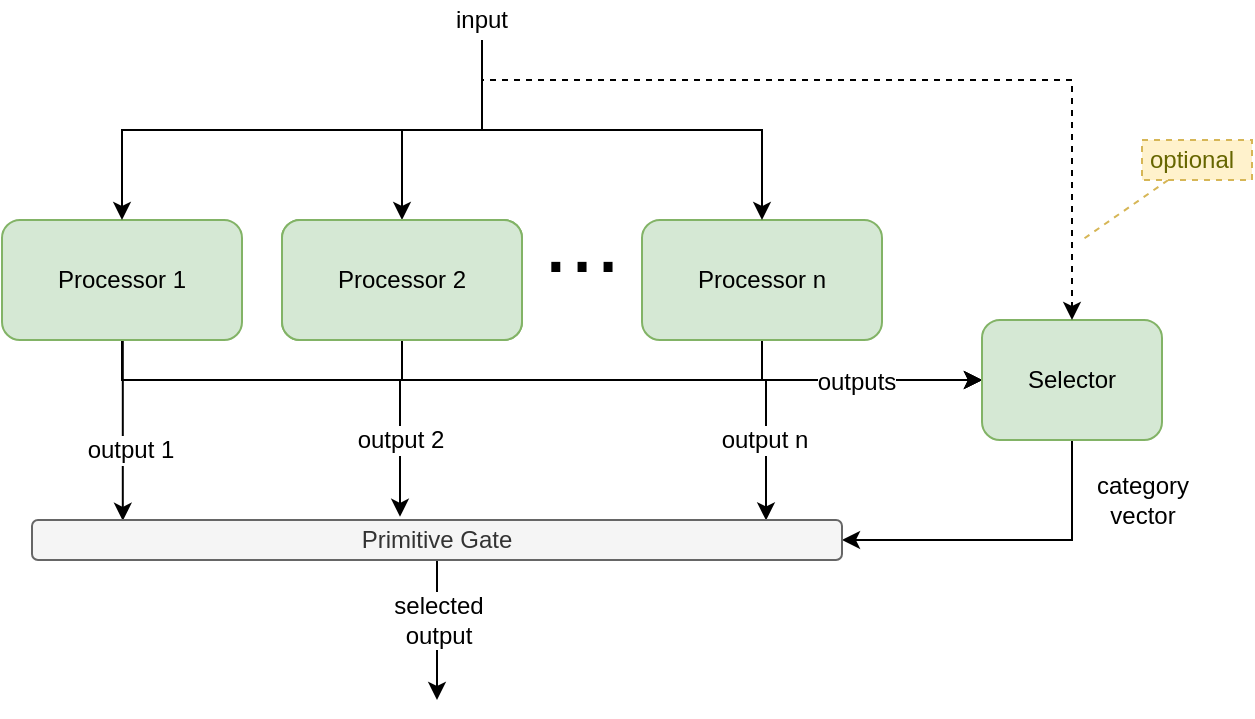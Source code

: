 <mxfile version="14.5.1" type="device" pages="3"><diagram id="tY6kCdGrEaHKhVbFRpGe" name="gated-output-selection"><mxGraphModel dx="1086" dy="806" grid="1" gridSize="10" guides="1" tooltips="1" connect="1" arrows="1" fold="1" page="1" pageScale="1" pageWidth="827" pageHeight="1169" math="0" shadow="0"><root><mxCell id="0"/><mxCell id="1" parent="0"/><mxCell id="_IHlw9E8bnCYRLDAm3ck-10" style="edgeStyle=orthogonalEdgeStyle;rounded=0;orthogonalLoop=1;jettySize=auto;html=1;entryX=0;entryY=0.5;entryDx=0;entryDy=0;fontSize=47;exitX=0.5;exitY=1;exitDx=0;exitDy=0;" parent="1" source="_IHlw9E8bnCYRLDAm3ck-1" target="_IHlw9E8bnCYRLDAm3ck-6" edge="1"><mxGeometry relative="1" as="geometry"/></mxCell><mxCell id="_IHlw9E8bnCYRLDAm3ck-11" style="edgeStyle=orthogonalEdgeStyle;rounded=0;orthogonalLoop=1;jettySize=auto;html=1;fontSize=47;entryX=0.112;entryY=0.02;entryDx=0;entryDy=0;entryPerimeter=0;" parent="1" source="_IHlw9E8bnCYRLDAm3ck-1" target="_IHlw9E8bnCYRLDAm3ck-7" edge="1"><mxGeometry relative="1" as="geometry"><Array as="points"><mxPoint x="160" y="380"/></Array></mxGeometry></mxCell><mxCell id="_IHlw9E8bnCYRLDAm3ck-18" value="output 1" style="edgeLabel;html=1;align=center;verticalAlign=middle;resizable=0;points=[];fontSize=12;" parent="_IHlw9E8bnCYRLDAm3ck-11" vertex="1" connectable="0"><mxGeometry x="0.209" y="3" relative="1" as="geometry"><mxPoint as="offset"/></mxGeometry></mxCell><mxCell id="_IHlw9E8bnCYRLDAm3ck-1" value="Processor 1" style="rounded=1;whiteSpace=wrap;html=1;fillColor=#d5e8d4;strokeColor=#82b366;" parent="1" vertex="1"><mxGeometry x="100" y="230" width="120" height="60" as="geometry"/></mxCell><mxCell id="_IHlw9E8bnCYRLDAm3ck-9" style="edgeStyle=orthogonalEdgeStyle;rounded=0;orthogonalLoop=1;jettySize=auto;html=1;entryX=0;entryY=0.5;entryDx=0;entryDy=0;fontSize=47;exitX=0.5;exitY=1;exitDx=0;exitDy=0;" parent="1" source="_IHlw9E8bnCYRLDAm3ck-2" target="_IHlw9E8bnCYRLDAm3ck-6" edge="1"><mxGeometry relative="1" as="geometry"/></mxCell><mxCell id="_IHlw9E8bnCYRLDAm3ck-12" value="output 2" style="edgeStyle=orthogonalEdgeStyle;rounded=0;orthogonalLoop=1;jettySize=auto;html=1;entryX=0.455;entryY=-0.08;entryDx=0;entryDy=0;fontSize=12;entryPerimeter=0;" parent="1" source="_IHlw9E8bnCYRLDAm3ck-2" target="_IHlw9E8bnCYRLDAm3ck-7" edge="1"><mxGeometry x="0.137" relative="1" as="geometry"><Array as="points"><mxPoint x="300" y="310"/><mxPoint x="299" y="310"/><mxPoint x="299" y="378"/></Array><mxPoint as="offset"/></mxGeometry></mxCell><mxCell id="_IHlw9E8bnCYRLDAm3ck-2" value="Processor 2" style="rounded=1;whiteSpace=wrap;html=1;fillColor=#d5e8d4;strokeColor=#82b366;" parent="1" vertex="1"><mxGeometry x="240" y="230" width="120" height="60" as="geometry"/></mxCell><mxCell id="_IHlw9E8bnCYRLDAm3ck-8" style="edgeStyle=orthogonalEdgeStyle;rounded=0;orthogonalLoop=1;jettySize=auto;html=1;fontSize=47;exitX=0.5;exitY=1;exitDx=0;exitDy=0;" parent="1" source="_IHlw9E8bnCYRLDAm3ck-3" target="_IHlw9E8bnCYRLDAm3ck-6" edge="1"><mxGeometry relative="1" as="geometry"/></mxCell><mxCell id="_IHlw9E8bnCYRLDAm3ck-15" value="outputs" style="edgeLabel;html=1;align=center;verticalAlign=middle;resizable=0;points=[];fontSize=12;" parent="_IHlw9E8bnCYRLDAm3ck-8" vertex="1" connectable="0"><mxGeometry x="0.028" y="-1" relative="1" as="geometry"><mxPoint as="offset"/></mxGeometry></mxCell><mxCell id="_IHlw9E8bnCYRLDAm3ck-13" style="edgeStyle=orthogonalEdgeStyle;rounded=0;orthogonalLoop=1;jettySize=auto;html=1;entryX=0.905;entryY=0.008;entryDx=0;entryDy=0;fontSize=47;entryPerimeter=0;" parent="1" source="_IHlw9E8bnCYRLDAm3ck-3" target="_IHlw9E8bnCYRLDAm3ck-7" edge="1"><mxGeometry relative="1" as="geometry"><Array as="points"><mxPoint x="480" y="310"/><mxPoint x="482" y="310"/><mxPoint x="482" y="380"/></Array></mxGeometry></mxCell><mxCell id="_IHlw9E8bnCYRLDAm3ck-16" value="output n" style="edgeLabel;html=1;align=center;verticalAlign=middle;resizable=0;points=[];fontSize=12;" parent="_IHlw9E8bnCYRLDAm3ck-13" vertex="1" connectable="0"><mxGeometry x="0.824" y="-1" relative="1" as="geometry"><mxPoint y="-32.44" as="offset"/></mxGeometry></mxCell><mxCell id="_IHlw9E8bnCYRLDAm3ck-3" value="Processor n" style="rounded=1;whiteSpace=wrap;html=1;fillColor=#d5e8d4;strokeColor=#82b366;" parent="1" vertex="1"><mxGeometry x="420" y="230" width="120" height="60" as="geometry"/></mxCell><mxCell id="_IHlw9E8bnCYRLDAm3ck-4" value="..." style="text;html=1;strokeColor=none;fillColor=none;align=center;verticalAlign=bottom;whiteSpace=wrap;rounded=0;fontSize=47;" parent="1" vertex="1"><mxGeometry x="360" y="250" width="60" height="20" as="geometry"/></mxCell><mxCell id="_IHlw9E8bnCYRLDAm3ck-14" style="edgeStyle=orthogonalEdgeStyle;rounded=0;orthogonalLoop=1;jettySize=auto;html=1;entryX=1;entryY=0.5;entryDx=0;entryDy=0;fontSize=47;exitX=0.5;exitY=1;exitDx=0;exitDy=0;" parent="1" source="_IHlw9E8bnCYRLDAm3ck-6" target="_IHlw9E8bnCYRLDAm3ck-7" edge="1"><mxGeometry relative="1" as="geometry"/></mxCell><mxCell id="_IHlw9E8bnCYRLDAm3ck-17" value="category&lt;br&gt;vector" style="edgeLabel;html=1;align=center;verticalAlign=middle;resizable=0;points=[];fontSize=12;" parent="_IHlw9E8bnCYRLDAm3ck-14" vertex="1" connectable="0"><mxGeometry x="-0.128" y="1" relative="1" as="geometry"><mxPoint x="56.72" y="-21" as="offset"/></mxGeometry></mxCell><mxCell id="_IHlw9E8bnCYRLDAm3ck-6" value="Selector" style="rounded=1;whiteSpace=wrap;html=1;fillColor=#d5e8d4;strokeColor=#82b366;" parent="1" vertex="1"><mxGeometry x="590" y="280" width="90" height="60" as="geometry"/></mxCell><mxCell id="_IHlw9E8bnCYRLDAm3ck-19" style="edgeStyle=orthogonalEdgeStyle;rounded=0;orthogonalLoop=1;jettySize=auto;html=1;fontSize=12;" parent="1" source="_IHlw9E8bnCYRLDAm3ck-7" edge="1"><mxGeometry relative="1" as="geometry"><mxPoint x="317.5" y="470" as="targetPoint"/></mxGeometry></mxCell><mxCell id="_IHlw9E8bnCYRLDAm3ck-20" value="selected&lt;br&gt;output" style="edgeLabel;html=1;align=center;verticalAlign=middle;resizable=0;points=[];fontSize=12;" parent="_IHlw9E8bnCYRLDAm3ck-19" vertex="1" connectable="0"><mxGeometry x="-0.343" relative="1" as="geometry"><mxPoint y="7.14" as="offset"/></mxGeometry></mxCell><mxCell id="_IHlw9E8bnCYRLDAm3ck-7" value="Primitive Gate" style="rounded=1;whiteSpace=wrap;html=1;fillColor=#f5f5f5;strokeColor=#666666;fontColor=#333333;" parent="1" vertex="1"><mxGeometry x="115" y="380" width="405" height="20" as="geometry"/></mxCell><mxCell id="_IHlw9E8bnCYRLDAm3ck-22" style="edgeStyle=orthogonalEdgeStyle;rounded=0;orthogonalLoop=1;jettySize=auto;html=1;fontSize=12;exitX=0.5;exitY=1;exitDx=0;exitDy=0;" parent="1" source="_IHlw9E8bnCYRLDAm3ck-21" target="_IHlw9E8bnCYRLDAm3ck-1" edge="1"><mxGeometry relative="1" as="geometry"/></mxCell><mxCell id="_IHlw9E8bnCYRLDAm3ck-23" style="edgeStyle=orthogonalEdgeStyle;rounded=0;orthogonalLoop=1;jettySize=auto;html=1;fontSize=12;" parent="1" source="_IHlw9E8bnCYRLDAm3ck-21" target="_IHlw9E8bnCYRLDAm3ck-2" edge="1"><mxGeometry relative="1" as="geometry"/></mxCell><mxCell id="_IHlw9E8bnCYRLDAm3ck-24" style="edgeStyle=orthogonalEdgeStyle;rounded=0;orthogonalLoop=1;jettySize=auto;html=1;fontSize=12;exitX=0.5;exitY=1;exitDx=0;exitDy=0;" parent="1" source="_IHlw9E8bnCYRLDAm3ck-21" target="_IHlw9E8bnCYRLDAm3ck-3" edge="1"><mxGeometry relative="1" as="geometry"/></mxCell><mxCell id="_IHlw9E8bnCYRLDAm3ck-25" style="edgeStyle=orthogonalEdgeStyle;rounded=0;orthogonalLoop=1;jettySize=auto;html=1;entryX=0.5;entryY=0;entryDx=0;entryDy=0;fontSize=12;exitX=0.5;exitY=1;exitDx=0;exitDy=0;dashed=1;" parent="1" source="_IHlw9E8bnCYRLDAm3ck-21" target="_IHlw9E8bnCYRLDAm3ck-6" edge="1"><mxGeometry relative="1" as="geometry"><Array as="points"><mxPoint x="340" y="160"/><mxPoint x="635" y="160"/></Array></mxGeometry></mxCell><mxCell id="_IHlw9E8bnCYRLDAm3ck-21" value="input" style="text;html=1;strokeColor=none;fillColor=none;align=center;verticalAlign=middle;whiteSpace=wrap;rounded=0;fontSize=12;" parent="1" vertex="1"><mxGeometry x="320" y="120" width="40" height="20" as="geometry"/></mxCell><mxCell id="_IHlw9E8bnCYRLDAm3ck-26" style="rounded=0;jumpStyle=arc;orthogonalLoop=1;jettySize=auto;html=1;strokeWidth=1;fontColor=#666600;dashed=1;strokeColor=#d6b656;fillColor=#fff2cc;endArrow=none;endFill=0;" parent="1" source="_IHlw9E8bnCYRLDAm3ck-27" edge="1"><mxGeometry relative="1" as="geometry"><mxPoint x="640" y="240" as="targetPoint"/><mxPoint x="619.767" y="120" as="sourcePoint"/></mxGeometry></mxCell><mxCell id="_IHlw9E8bnCYRLDAm3ck-27" value="optional" style="rounded=0;whiteSpace=wrap;html=1;align=left;fillColor=#fff2cc;strokeColor=#d6b656;fontColor=#666600;dashed=1;spacingLeft=2;spacingRight=2;" parent="1" vertex="1"><mxGeometry x="670" y="190" width="55" height="20" as="geometry"/></mxCell><mxCell id="_w9QOepeArBHKkaBRJu--1" value="Processor 2" style="rounded=1;whiteSpace=wrap;html=1;fillColor=#d5e8d4;strokeColor=#82b366;" parent="1" vertex="1"><mxGeometry x="240" y="230" width="120" height="60" as="geometry"/></mxCell></root></mxGraphModel></diagram><diagram id="UJN6g91UISjAOFVRdFq0" name="vetoing-reflex"><mxGraphModel dx="1086" dy="806" grid="1" gridSize="10" guides="1" tooltips="1" connect="1" arrows="1" fold="1" page="1" pageScale="1" pageWidth="827" pageHeight="1169" math="0" shadow="0"><root><mxCell id="3xNeag-pLZo3mpWxxvYF-0"/><mxCell id="3xNeag-pLZo3mpWxxvYF-1" parent="3xNeag-pLZo3mpWxxvYF-0"/><mxCell id="sQCB7g5vNWQBE9-uRaDi-7" style="edgeStyle=orthogonalEdgeStyle;rounded=0;orthogonalLoop=1;jettySize=auto;html=1;entryX=0.5;entryY=0;entryDx=0;entryDy=0;fontSize=12;" parent="3xNeag-pLZo3mpWxxvYF-1" source="sQCB7g5vNWQBE9-uRaDi-0" target="sQCB7g5vNWQBE9-uRaDi-2" edge="1"><mxGeometry relative="1" as="geometry"/></mxCell><mxCell id="sQCB7g5vNWQBE9-uRaDi-0" value="Main processor" style="rounded=1;whiteSpace=wrap;html=1;fillColor=#d5e8d4;strokeColor=#82b366;" parent="3xNeag-pLZo3mpWxxvYF-1" vertex="1"><mxGeometry x="140" y="180" width="120" height="60" as="geometry"/></mxCell><mxCell id="sQCB7g5vNWQBE9-uRaDi-8" style="edgeStyle=orthogonalEdgeStyle;rounded=0;orthogonalLoop=1;jettySize=auto;html=1;entryX=0.5;entryY=0;entryDx=0;entryDy=0;fontSize=12;" parent="3xNeag-pLZo3mpWxxvYF-1" source="sQCB7g5vNWQBE9-uRaDi-1" target="sQCB7g5vNWQBE9-uRaDi-3" edge="1"><mxGeometry relative="1" as="geometry"/></mxCell><mxCell id="sQCB7g5vNWQBE9-uRaDi-1" value="Veto processor" style="rounded=1;whiteSpace=wrap;html=1;fillColor=#d5e8d4;strokeColor=#82b366;" parent="3xNeag-pLZo3mpWxxvYF-1" vertex="1"><mxGeometry x="294" y="180" width="120" height="60" as="geometry"/></mxCell><mxCell id="6Uc8mbCuD-oDQHM8va8d-0" style="edgeStyle=orthogonalEdgeStyle;rounded=0;orthogonalLoop=1;jettySize=auto;html=1;fontSize=12;" parent="3xNeag-pLZo3mpWxxvYF-1" source="sQCB7g5vNWQBE9-uRaDi-2" target="sQCB7g5vNWQBE9-uRaDi-4" edge="1"><mxGeometry relative="1" as="geometry"/></mxCell><mxCell id="6Uc8mbCuD-oDQHM8va8d-3" value="regularization" style="edgeLabel;html=1;align=center;verticalAlign=middle;resizable=0;points=[];fontSize=12;" parent="6Uc8mbCuD-oDQHM8va8d-0" vertex="1" connectable="0"><mxGeometry x="-0.107" y="-1" relative="1" as="geometry"><mxPoint as="offset"/></mxGeometry></mxCell><mxCell id="sQCB7g5vNWQBE9-uRaDi-2" value="vector" style="rounded=0;whiteSpace=wrap;html=1;fontSize=12;" parent="3xNeag-pLZo3mpWxxvYF-1" vertex="1"><mxGeometry x="140" y="260" width="120" height="20" as="geometry"/></mxCell><mxCell id="6Uc8mbCuD-oDQHM8va8d-1" style="edgeStyle=orthogonalEdgeStyle;rounded=0;orthogonalLoop=1;jettySize=auto;html=1;fontSize=12;" parent="3xNeag-pLZo3mpWxxvYF-1" source="sQCB7g5vNWQBE9-uRaDi-3" target="sQCB7g5vNWQBE9-uRaDi-5" edge="1"><mxGeometry relative="1" as="geometry"/></mxCell><mxCell id="6Uc8mbCuD-oDQHM8va8d-2" value="regularization" style="edgeLabel;html=1;align=center;verticalAlign=middle;resizable=0;points=[];fontSize=12;" parent="6Uc8mbCuD-oDQHM8va8d-1" vertex="1" connectable="0"><mxGeometry x="-0.169" y="-1" relative="1" as="geometry"><mxPoint as="offset"/></mxGeometry></mxCell><mxCell id="sQCB7g5vNWQBE9-uRaDi-3" value="vector" style="rounded=0;whiteSpace=wrap;html=1;fontSize=12;" parent="3xNeag-pLZo3mpWxxvYF-1" vertex="1"><mxGeometry x="294" y="260" width="120" height="20" as="geometry"/></mxCell><mxCell id="6Uc8mbCuD-oDQHM8va8d-6" style="edgeStyle=orthogonalEdgeStyle;rounded=0;orthogonalLoop=1;jettySize=auto;html=1;fontSize=12;exitX=0.25;exitY=1;exitDx=0;exitDy=0;" parent="3xNeag-pLZo3mpWxxvYF-1" source="sQCB7g5vNWQBE9-uRaDi-4" target="6Uc8mbCuD-oDQHM8va8d-5" edge="1"><mxGeometry relative="1" as="geometry"/></mxCell><mxCell id="6Uc8mbCuD-oDQHM8va8d-7" value="ave(|.|)" style="edgeLabel;html=1;align=center;verticalAlign=middle;resizable=0;points=[];fontSize=12;" parent="6Uc8mbCuD-oDQHM8va8d-6" vertex="1" connectable="0"><mxGeometry x="0.25" relative="1" as="geometry"><mxPoint y="-13.06" as="offset"/></mxGeometry></mxCell><mxCell id="8TBIV7BBwE620zj9O0sn-1" value="output (o0)" style="edgeStyle=orthogonalEdgeStyle;rounded=0;orthogonalLoop=1;jettySize=auto;html=1;fontSize=12;exitX=0.75;exitY=1;exitDx=0;exitDy=0;entryX=0.75;entryY=0;entryDx=0;entryDy=0;" parent="3xNeag-pLZo3mpWxxvYF-1" source="sQCB7g5vNWQBE9-uRaDi-4" target="8TBIV7BBwE620zj9O0sn-0" edge="1"><mxGeometry relative="1" as="geometry"/></mxCell><mxCell id="sQCB7g5vNWQBE9-uRaDi-4" value="vector" style="rounded=0;whiteSpace=wrap;html=1;fontSize=12;" parent="3xNeag-pLZo3mpWxxvYF-1" vertex="1"><mxGeometry x="140" y="330" width="120" height="20" as="geometry"/></mxCell><mxCell id="6Uc8mbCuD-oDQHM8va8d-9" value="ave(|.|)" style="rounded=0;orthogonalLoop=1;jettySize=auto;html=1;fontSize=12;exitX=0.25;exitY=1;exitDx=0;exitDy=0;" parent="3xNeag-pLZo3mpWxxvYF-1" source="sQCB7g5vNWQBE9-uRaDi-5" target="6Uc8mbCuD-oDQHM8va8d-8" edge="1"><mxGeometry x="-0.524" y="1" relative="1" as="geometry"><mxPoint as="offset"/></mxGeometry></mxCell><mxCell id="8TBIV7BBwE620zj9O0sn-3" value="output (o1)" style="edgeStyle=orthogonalEdgeStyle;rounded=0;orthogonalLoop=1;jettySize=auto;html=1;entryX=1;entryY=0.75;entryDx=0;entryDy=0;fontSize=12;exitX=0.75;exitY=1;exitDx=0;exitDy=0;" parent="3xNeag-pLZo3mpWxxvYF-1" source="sQCB7g5vNWQBE9-uRaDi-5" target="8TBIV7BBwE620zj9O0sn-0" edge="1"><mxGeometry x="-0.618" relative="1" as="geometry"><mxPoint as="offset"/></mxGeometry></mxCell><mxCell id="sQCB7g5vNWQBE9-uRaDi-5" value="vector" style="rounded=0;whiteSpace=wrap;html=1;fontSize=12;" parent="3xNeag-pLZo3mpWxxvYF-1" vertex="1"><mxGeometry x="294" y="330" width="120" height="20" as="geometry"/></mxCell><mxCell id="8TBIV7BBwE620zj9O0sn-2" style="edgeStyle=orthogonalEdgeStyle;rounded=0;orthogonalLoop=1;jettySize=auto;html=1;entryX=0.25;entryY=0;entryDx=0;entryDy=0;fontSize=12;" parent="3xNeag-pLZo3mpWxxvYF-1" source="6Uc8mbCuD-oDQHM8va8d-5" target="8TBIV7BBwE620zj9O0sn-0" edge="1"><mxGeometry relative="1" as="geometry"/></mxCell><mxCell id="6Uc8mbCuD-oDQHM8va8d-5" value="y0" style="ellipse;whiteSpace=wrap;html=1;aspect=fixed;rounded=1;fontSize=12;fillColor=#d5e8d4;strokeColor=#82b366;" parent="3xNeag-pLZo3mpWxxvYF-1" vertex="1"><mxGeometry x="155" y="391" width="30" height="30" as="geometry"/></mxCell><mxCell id="8TBIV7BBwE620zj9O0sn-4" style="edgeStyle=orthogonalEdgeStyle;rounded=0;orthogonalLoop=1;jettySize=auto;html=1;entryX=1;entryY=0.25;entryDx=0;entryDy=0;fontSize=12;exitX=0.5;exitY=1;exitDx=0;exitDy=0;" parent="3xNeag-pLZo3mpWxxvYF-1" source="6Uc8mbCuD-oDQHM8va8d-8" target="8TBIV7BBwE620zj9O0sn-0" edge="1"><mxGeometry relative="1" as="geometry"/></mxCell><mxCell id="8TBIV7BBwE620zj9O0sn-5" value="*&amp;nbsp;β" style="edgeLabel;html=1;align=center;verticalAlign=middle;resizable=0;points=[];fontSize=12;" parent="8TBIV7BBwE620zj9O0sn-4" vertex="1" connectable="0"><mxGeometry x="-0.431" relative="1" as="geometry"><mxPoint x="15" y="-1.48" as="offset"/></mxGeometry></mxCell><mxCell id="6Uc8mbCuD-oDQHM8va8d-8" value="y1" style="ellipse;whiteSpace=wrap;html=1;aspect=fixed;rounded=1;fontSize=12;fillColor=#d5e8d4;strokeColor=#82b366;" parent="3xNeag-pLZo3mpWxxvYF-1" vertex="1"><mxGeometry x="310" y="391" width="30" height="30" as="geometry"/></mxCell><mxCell id="8TBIV7BBwE620zj9O0sn-6" value="output" style="edgeStyle=orthogonalEdgeStyle;rounded=0;orthogonalLoop=1;jettySize=auto;html=1;fontSize=12;" parent="3xNeag-pLZo3mpWxxvYF-1" source="8TBIV7BBwE620zj9O0sn-0" edge="1"><mxGeometry relative="1" as="geometry"><mxPoint x="200" y="550" as="targetPoint"/></mxGeometry></mxCell><mxCell id="8TBIV7BBwE620zj9O0sn-0" value="soft argmax" style="rounded=1;whiteSpace=wrap;html=1;fillColor=#f5f5f5;strokeColor=#666666;fontColor=#333333;" parent="3xNeag-pLZo3mpWxxvYF-1" vertex="1"><mxGeometry x="140" y="450" width="120" height="50" as="geometry"/></mxCell><mxCell id="0DxWKRgJGFGPRvl_2Wni-1" style="edgeStyle=orthogonalEdgeStyle;rounded=0;orthogonalLoop=1;jettySize=auto;html=1;fontSize=12;" parent="3xNeag-pLZo3mpWxxvYF-1" source="0DxWKRgJGFGPRvl_2Wni-0" target="sQCB7g5vNWQBE9-uRaDi-0" edge="1"><mxGeometry relative="1" as="geometry"/></mxCell><mxCell id="0DxWKRgJGFGPRvl_2Wni-2" style="edgeStyle=orthogonalEdgeStyle;rounded=0;orthogonalLoop=1;jettySize=auto;html=1;fontSize=12;exitX=0.5;exitY=1;exitDx=0;exitDy=0;" parent="3xNeag-pLZo3mpWxxvYF-1" source="0DxWKRgJGFGPRvl_2Wni-0" target="sQCB7g5vNWQBE9-uRaDi-1" edge="1"><mxGeometry relative="1" as="geometry"/></mxCell><mxCell id="0DxWKRgJGFGPRvl_2Wni-0" value="input" style="text;html=1;strokeColor=none;fillColor=none;align=center;verticalAlign=middle;whiteSpace=wrap;rounded=0;fontSize=12;" parent="3xNeag-pLZo3mpWxxvYF-1" vertex="1"><mxGeometry x="180" y="110" width="40" height="20" as="geometry"/></mxCell><mxCell id="soM1_bjrjBziA1N2n6Jz-0" style="rounded=0;jumpStyle=arc;orthogonalLoop=1;jettySize=auto;html=1;strokeWidth=1;fontColor=#666600;dashed=1;strokeColor=#d6b656;fillColor=#fff2cc;endArrow=none;endFill=0;" parent="3xNeag-pLZo3mpWxxvYF-1" source="soM1_bjrjBziA1N2n6Jz-1" target="6Uc8mbCuD-oDQHM8va8d-8" edge="1"><mxGeometry relative="1" as="geometry"><mxPoint x="410" y="391" as="targetPoint"/><mxPoint x="389.767" y="271" as="sourcePoint"/></mxGeometry></mxCell><mxCell id="soM1_bjrjBziA1N2n6Jz-1" value="usually zero" style="rounded=0;whiteSpace=wrap;html=1;align=left;fillColor=#fff2cc;strokeColor=#d6b656;fontColor=#666600;dashed=1;spacingLeft=2;spacingRight=2;" parent="3xNeag-pLZo3mpWxxvYF-1" vertex="1"><mxGeometry x="400" y="430" width="80" height="20" as="geometry"/></mxCell><mxCell id="soM1_bjrjBziA1N2n6Jz-2" value="may be pre-trained" style="rounded=0;whiteSpace=wrap;html=1;align=left;fillColor=#fff2cc;strokeColor=#d6b656;fontColor=#666600;dashed=1;spacingLeft=2;spacingRight=2;" parent="3xNeag-pLZo3mpWxxvYF-1" vertex="1"><mxGeometry x="356" y="110" width="115.7" height="20" as="geometry"/></mxCell><mxCell id="soM1_bjrjBziA1N2n6Jz-3" style="rounded=0;jumpStyle=arc;orthogonalLoop=1;jettySize=auto;html=1;strokeWidth=1;fontColor=#666600;dashed=1;strokeColor=#d6b656;fillColor=#fff2cc;endArrow=none;endFill=0;" parent="3xNeag-pLZo3mpWxxvYF-1" source="soM1_bjrjBziA1N2n6Jz-2" target="sQCB7g5vNWQBE9-uRaDi-1" edge="1"><mxGeometry relative="1" as="geometry"><mxPoint x="283.693" y="90.225" as="targetPoint"/><mxPoint x="334.067" y="-49" as="sourcePoint"/></mxGeometry></mxCell></root></mxGraphModel></diagram><diagram name="amplitude-based-selection" id="701jwLyTsTjprRtEcF1c"><mxGraphModel dx="749" dy="556" grid="1" gridSize="10" guides="1" tooltips="1" connect="1" arrows="1" fold="1" page="1" pageScale="1" pageWidth="827" pageHeight="1169" math="0" shadow="0"><root><mxCell id="MDGgM5omA2TcyWQqNSQf-0"/><mxCell id="MDGgM5omA2TcyWQqNSQf-1" parent="MDGgM5omA2TcyWQqNSQf-0"/><mxCell id="MDGgM5omA2TcyWQqNSQf-3" style="edgeStyle=orthogonalEdgeStyle;rounded=0;orthogonalLoop=1;jettySize=auto;html=1;fontSize=47;entryX=0.112;entryY=-0.012;entryDx=0;entryDy=0;entryPerimeter=0;" edge="1" parent="MDGgM5omA2TcyWQqNSQf-1" source="MDGgM5omA2TcyWQqNSQf-5" target="MDGgM5omA2TcyWQqNSQf-20"><mxGeometry relative="1" as="geometry"><Array as="points"><mxPoint x="160" y="360"/></Array></mxGeometry></mxCell><mxCell id="MDGgM5omA2TcyWQqNSQf-4" value="output 1" style="edgeLabel;html=1;align=center;verticalAlign=middle;resizable=0;points=[];fontSize=12;" vertex="1" connectable="0" parent="MDGgM5omA2TcyWQqNSQf-3"><mxGeometry x="0.209" y="3" relative="1" as="geometry"><mxPoint x="-3.4" y="-12.0" as="offset"/></mxGeometry></mxCell><mxCell id="MDGgM5omA2TcyWQqNSQf-5" value="Processor 1" style="rounded=1;whiteSpace=wrap;html=1;fillColor=#d5e8d4;strokeColor=#82b366;" vertex="1" parent="MDGgM5omA2TcyWQqNSQf-1"><mxGeometry x="100" y="230" width="120" height="60" as="geometry"/></mxCell><mxCell id="MDGgM5omA2TcyWQqNSQf-7" value="output 2" style="rounded=0;orthogonalLoop=1;jettySize=auto;html=1;entryX=0.454;entryY=-0.004;entryDx=0;entryDy=0;fontSize=12;entryPerimeter=0;" edge="1" parent="MDGgM5omA2TcyWQqNSQf-1" source="MDGgM5omA2TcyWQqNSQf-8" target="MDGgM5omA2TcyWQqNSQf-20"><mxGeometry x="-0.141" relative="1" as="geometry"><mxPoint as="offset"/></mxGeometry></mxCell><mxCell id="MDGgM5omA2TcyWQqNSQf-8" value="Processor 2" style="rounded=1;whiteSpace=wrap;html=1;fillColor=#d5e8d4;strokeColor=#82b366;" vertex="1" parent="MDGgM5omA2TcyWQqNSQf-1"><mxGeometry x="240" y="230" width="120" height="60" as="geometry"/></mxCell><mxCell id="MDGgM5omA2TcyWQqNSQf-11" style="rounded=0;orthogonalLoop=1;jettySize=auto;html=1;entryX=0.9;entryY=0.008;entryDx=0;entryDy=0;fontSize=47;entryPerimeter=0;" edge="1" parent="MDGgM5omA2TcyWQqNSQf-1" source="MDGgM5omA2TcyWQqNSQf-13" target="MDGgM5omA2TcyWQqNSQf-20"><mxGeometry relative="1" as="geometry"/></mxCell><mxCell id="MDGgM5omA2TcyWQqNSQf-12" value="output n" style="edgeLabel;html=1;align=center;verticalAlign=middle;resizable=0;points=[];fontSize=12;" vertex="1" connectable="0" parent="MDGgM5omA2TcyWQqNSQf-11"><mxGeometry x="0.824" y="-1" relative="1" as="geometry"><mxPoint x="1.47" y="-34.28" as="offset"/></mxGeometry></mxCell><mxCell id="MDGgM5omA2TcyWQqNSQf-13" value="Processor n" style="rounded=1;whiteSpace=wrap;html=1;fillColor=#d5e8d4;strokeColor=#82b366;" vertex="1" parent="MDGgM5omA2TcyWQqNSQf-1"><mxGeometry x="420" y="230" width="120" height="60" as="geometry"/></mxCell><mxCell id="MDGgM5omA2TcyWQqNSQf-14" value="..." style="text;html=1;strokeColor=none;fillColor=none;align=center;verticalAlign=bottom;whiteSpace=wrap;rounded=0;fontSize=47;" vertex="1" parent="MDGgM5omA2TcyWQqNSQf-1"><mxGeometry x="360" y="250" width="60" height="20" as="geometry"/></mxCell><mxCell id="MDGgM5omA2TcyWQqNSQf-18" style="edgeStyle=orthogonalEdgeStyle;rounded=0;orthogonalLoop=1;jettySize=auto;html=1;fontSize=12;" edge="1" parent="MDGgM5omA2TcyWQqNSQf-1" source="MDGgM5omA2TcyWQqNSQf-20"><mxGeometry relative="1" as="geometry"><mxPoint x="318" y="440" as="targetPoint"/></mxGeometry></mxCell><mxCell id="MDGgM5omA2TcyWQqNSQf-19" value="output" style="edgeLabel;html=1;align=center;verticalAlign=middle;resizable=0;points=[];fontSize=12;" vertex="1" connectable="0" parent="MDGgM5omA2TcyWQqNSQf-18"><mxGeometry x="-0.343" relative="1" as="geometry"><mxPoint y="7.14" as="offset"/></mxGeometry></mxCell><mxCell id="MDGgM5omA2TcyWQqNSQf-20" value="soft arg-max weighted sum" style="rounded=1;whiteSpace=wrap;html=1;fillColor=#f5f5f5;strokeColor=#666666;fontColor=#333333;" vertex="1" parent="MDGgM5omA2TcyWQqNSQf-1"><mxGeometry x="115" y="360" width="405" height="20" as="geometry"/></mxCell><mxCell id="MDGgM5omA2TcyWQqNSQf-21" style="edgeStyle=orthogonalEdgeStyle;rounded=0;orthogonalLoop=1;jettySize=auto;html=1;fontSize=12;exitX=0.5;exitY=1;exitDx=0;exitDy=0;" edge="1" parent="MDGgM5omA2TcyWQqNSQf-1" source="MDGgM5omA2TcyWQqNSQf-25" target="MDGgM5omA2TcyWQqNSQf-5"><mxGeometry relative="1" as="geometry"/></mxCell><mxCell id="MDGgM5omA2TcyWQqNSQf-22" style="edgeStyle=orthogonalEdgeStyle;rounded=0;orthogonalLoop=1;jettySize=auto;html=1;fontSize=12;" edge="1" parent="MDGgM5omA2TcyWQqNSQf-1" source="MDGgM5omA2TcyWQqNSQf-25" target="MDGgM5omA2TcyWQqNSQf-8"><mxGeometry relative="1" as="geometry"/></mxCell><mxCell id="MDGgM5omA2TcyWQqNSQf-23" style="edgeStyle=orthogonalEdgeStyle;rounded=0;orthogonalLoop=1;jettySize=auto;html=1;fontSize=12;exitX=0.5;exitY=1;exitDx=0;exitDy=0;" edge="1" parent="MDGgM5omA2TcyWQqNSQf-1" source="MDGgM5omA2TcyWQqNSQf-25" target="MDGgM5omA2TcyWQqNSQf-13"><mxGeometry relative="1" as="geometry"/></mxCell><mxCell id="MDGgM5omA2TcyWQqNSQf-25" value="input" style="text;html=1;strokeColor=none;fillColor=none;align=center;verticalAlign=middle;whiteSpace=wrap;rounded=0;fontSize=12;" vertex="1" parent="MDGgM5omA2TcyWQqNSQf-1"><mxGeometry x="297.5" y="120" width="40" height="20" as="geometry"/></mxCell><mxCell id="MDGgM5omA2TcyWQqNSQf-28" value="Processor 2" style="rounded=1;whiteSpace=wrap;html=1;fillColor=#d5e8d4;strokeColor=#82b366;" vertex="1" parent="MDGgM5omA2TcyWQqNSQf-1"><mxGeometry x="240" y="230" width="120" height="60" as="geometry"/></mxCell><mxCell id="sbla514yaz-IaWhqiUqD-0" style="rounded=0;jumpStyle=arc;orthogonalLoop=1;jettySize=auto;html=1;strokeWidth=1;fontColor=#666600;dashed=1;strokeColor=#d6b656;fillColor=#fff2cc;endArrow=none;endFill=0;" edge="1" parent="MDGgM5omA2TcyWQqNSQf-1" source="sbla514yaz-IaWhqiUqD-1"><mxGeometry relative="1" as="geometry"><mxPoint x="340" y="410" as="targetPoint"/><mxPoint x="389.767" y="350" as="sourcePoint"/></mxGeometry></mxCell><mxCell id="sbla514yaz-IaWhqiUqD-1" value="probably needs some form of regularization" style="rounded=0;whiteSpace=wrap;html=1;align=left;fillColor=#fff2cc;strokeColor=#d6b656;fontColor=#666600;dashed=1;spacingLeft=2;spacingRight=2;" vertex="1" parent="MDGgM5omA2TcyWQqNSQf-1"><mxGeometry x="440" y="420" width="130" height="40" as="geometry"/></mxCell></root></mxGraphModel></diagram></mxfile>